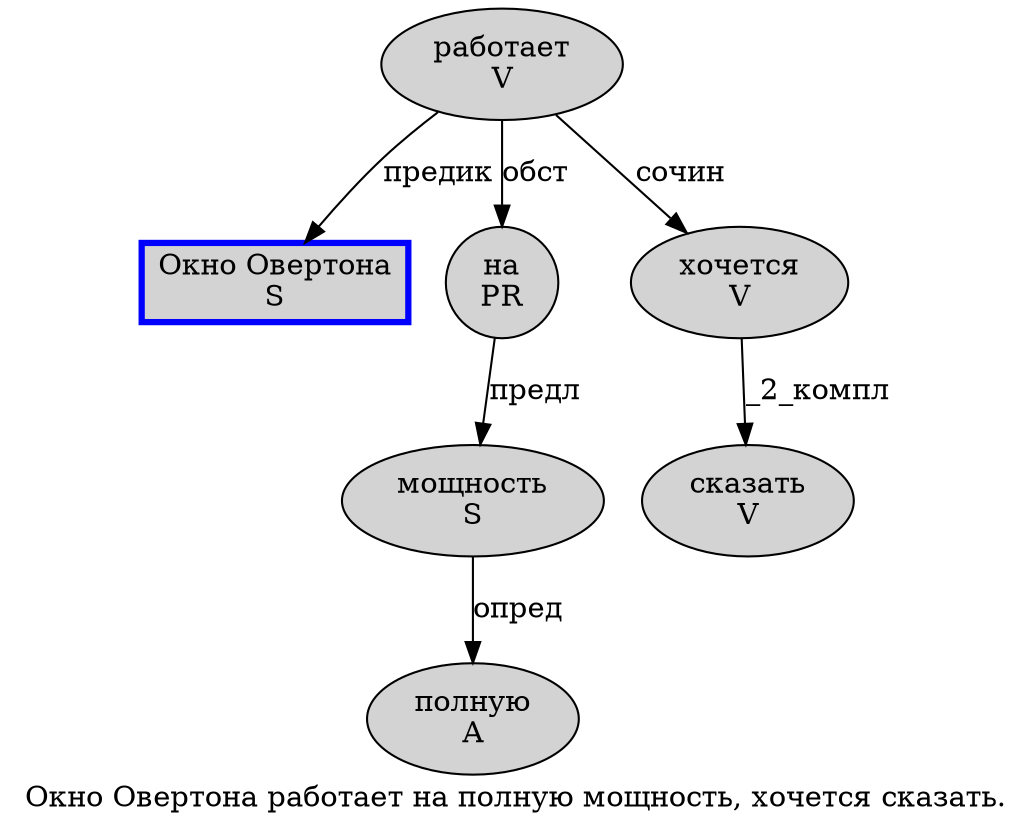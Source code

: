 digraph SENTENCE_4353 {
	graph [label="Окно Овертона работает на полную мощность, хочется сказать."]
	node [style=filled]
		0 [label="Окно Овертона
S" color=blue fillcolor=lightgray penwidth=3 shape=box]
		1 [label="работает
V" color="" fillcolor=lightgray penwidth=1 shape=ellipse]
		2 [label="на
PR" color="" fillcolor=lightgray penwidth=1 shape=ellipse]
		3 [label="полную
A" color="" fillcolor=lightgray penwidth=1 shape=ellipse]
		4 [label="мощность
S" color="" fillcolor=lightgray penwidth=1 shape=ellipse]
		6 [label="хочется
V" color="" fillcolor=lightgray penwidth=1 shape=ellipse]
		7 [label="сказать
V" color="" fillcolor=lightgray penwidth=1 shape=ellipse]
			6 -> 7 [label="_2_компл"]
			1 -> 0 [label="предик"]
			1 -> 2 [label="обст"]
			1 -> 6 [label="сочин"]
			4 -> 3 [label="опред"]
			2 -> 4 [label="предл"]
}